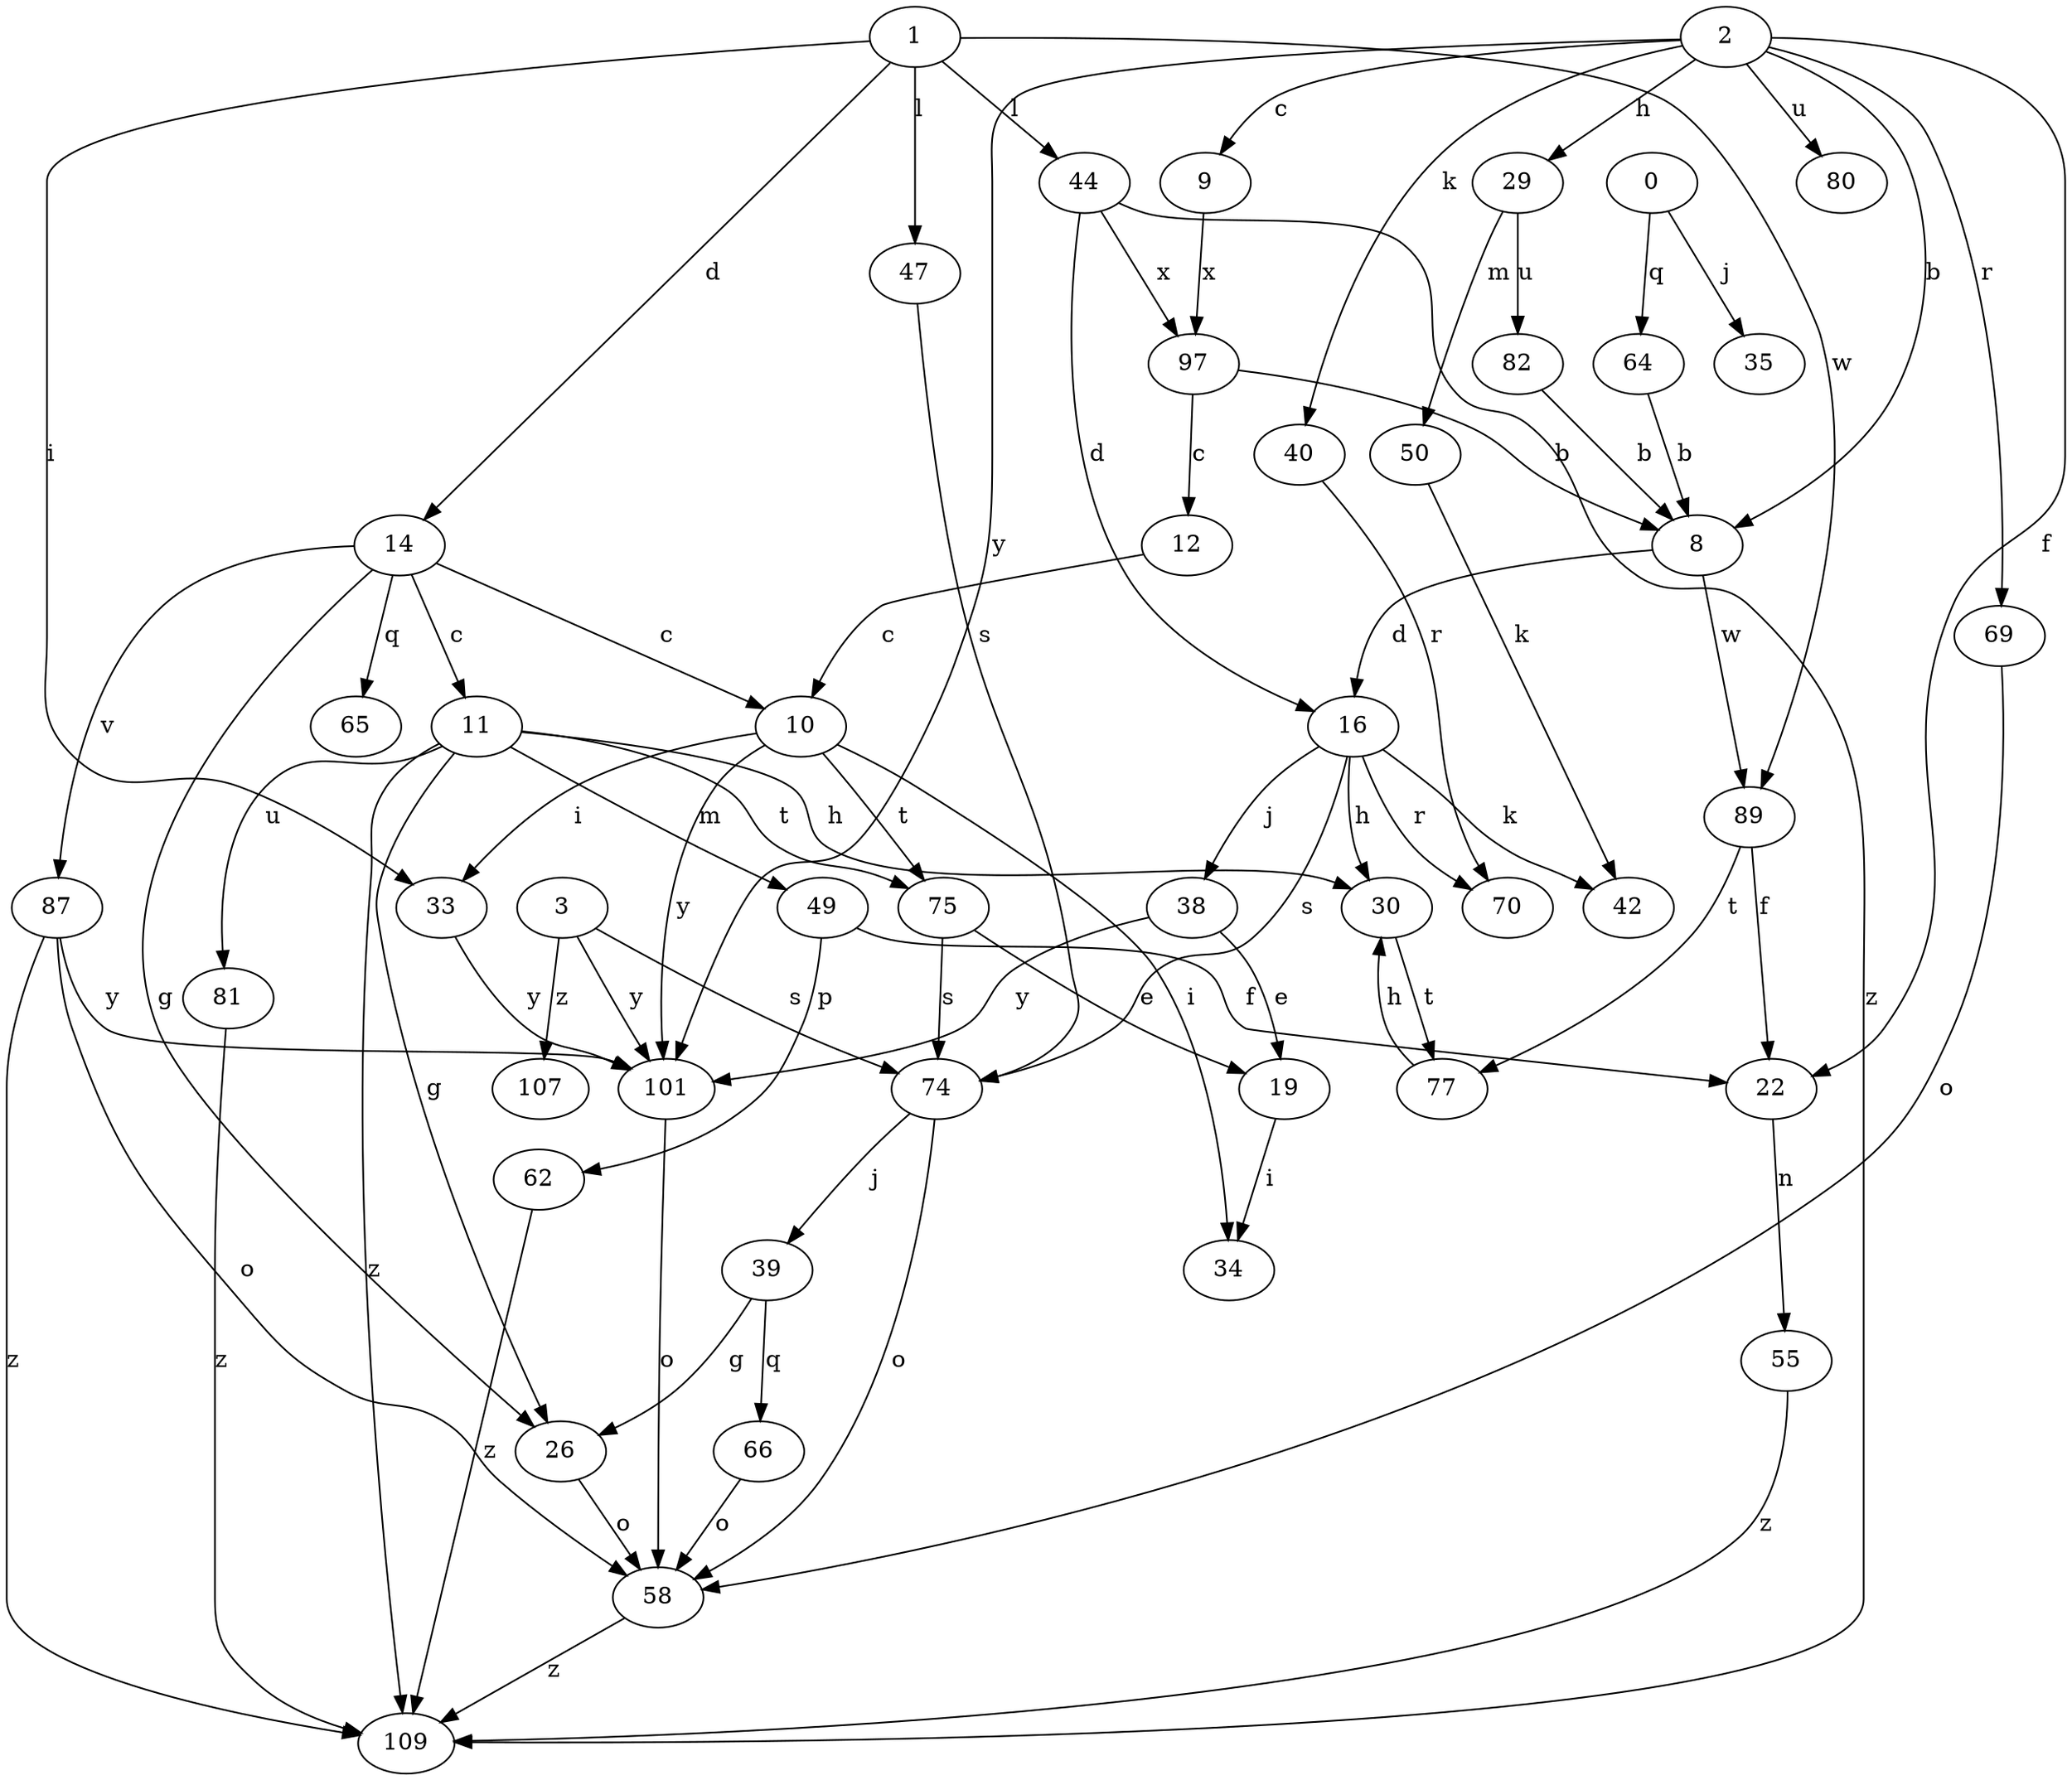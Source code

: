 strict digraph  {
0;
1;
2;
3;
8;
9;
10;
11;
12;
14;
16;
19;
22;
26;
29;
30;
33;
34;
35;
38;
39;
40;
42;
44;
47;
49;
50;
55;
58;
62;
64;
65;
66;
69;
70;
74;
75;
77;
80;
81;
82;
87;
89;
97;
101;
107;
109;
0 -> 35  [label=j];
0 -> 64  [label=q];
1 -> 14  [label=d];
1 -> 33  [label=i];
1 -> 44  [label=l];
1 -> 47  [label=l];
1 -> 89  [label=w];
2 -> 8  [label=b];
2 -> 9  [label=c];
2 -> 22  [label=f];
2 -> 29  [label=h];
2 -> 40  [label=k];
2 -> 69  [label=r];
2 -> 80  [label=u];
2 -> 101  [label=y];
3 -> 74  [label=s];
3 -> 101  [label=y];
3 -> 107  [label=z];
8 -> 16  [label=d];
8 -> 89  [label=w];
9 -> 97  [label=x];
10 -> 33  [label=i];
10 -> 34  [label=i];
10 -> 75  [label=t];
10 -> 101  [label=y];
11 -> 26  [label=g];
11 -> 30  [label=h];
11 -> 49  [label=m];
11 -> 75  [label=t];
11 -> 81  [label=u];
11 -> 109  [label=z];
12 -> 10  [label=c];
14 -> 10  [label=c];
14 -> 11  [label=c];
14 -> 26  [label=g];
14 -> 65  [label=q];
14 -> 87  [label=v];
16 -> 30  [label=h];
16 -> 38  [label=j];
16 -> 42  [label=k];
16 -> 70  [label=r];
16 -> 74  [label=s];
19 -> 34  [label=i];
22 -> 55  [label=n];
26 -> 58  [label=o];
29 -> 50  [label=m];
29 -> 82  [label=u];
30 -> 77  [label=t];
33 -> 101  [label=y];
38 -> 19  [label=e];
38 -> 101  [label=y];
39 -> 26  [label=g];
39 -> 66  [label=q];
40 -> 70  [label=r];
44 -> 16  [label=d];
44 -> 97  [label=x];
44 -> 109  [label=z];
47 -> 74  [label=s];
49 -> 22  [label=f];
49 -> 62  [label=p];
50 -> 42  [label=k];
55 -> 109  [label=z];
58 -> 109  [label=z];
62 -> 109  [label=z];
64 -> 8  [label=b];
66 -> 58  [label=o];
69 -> 58  [label=o];
74 -> 39  [label=j];
74 -> 58  [label=o];
75 -> 19  [label=e];
75 -> 74  [label=s];
77 -> 30  [label=h];
81 -> 109  [label=z];
82 -> 8  [label=b];
87 -> 58  [label=o];
87 -> 101  [label=y];
87 -> 109  [label=z];
89 -> 22  [label=f];
89 -> 77  [label=t];
97 -> 8  [label=b];
97 -> 12  [label=c];
101 -> 58  [label=o];
}
